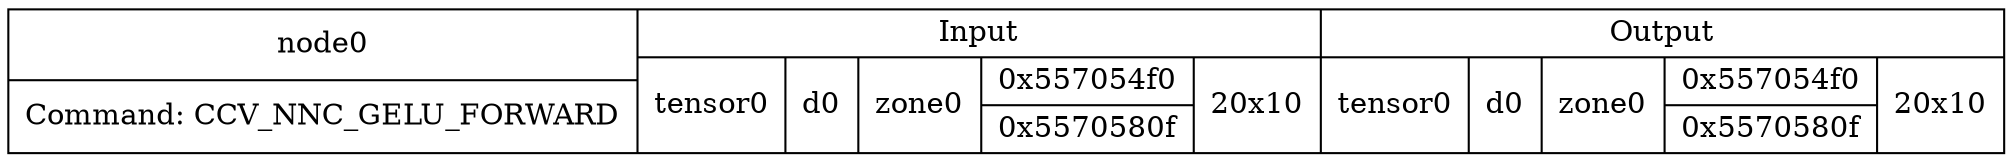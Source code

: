 digraph G {
compound=true;
node0 [shape=record,label="{node0|Command: CCV_NNC_GELU_FORWARD}|{Input|{tensor0|d0|zone0|{0x557054f0|0x5570580f}|20x10}}|{Output|{tensor0|d0|zone0|{0x557054f0|0x5570580f}|20x10}}"];
}
